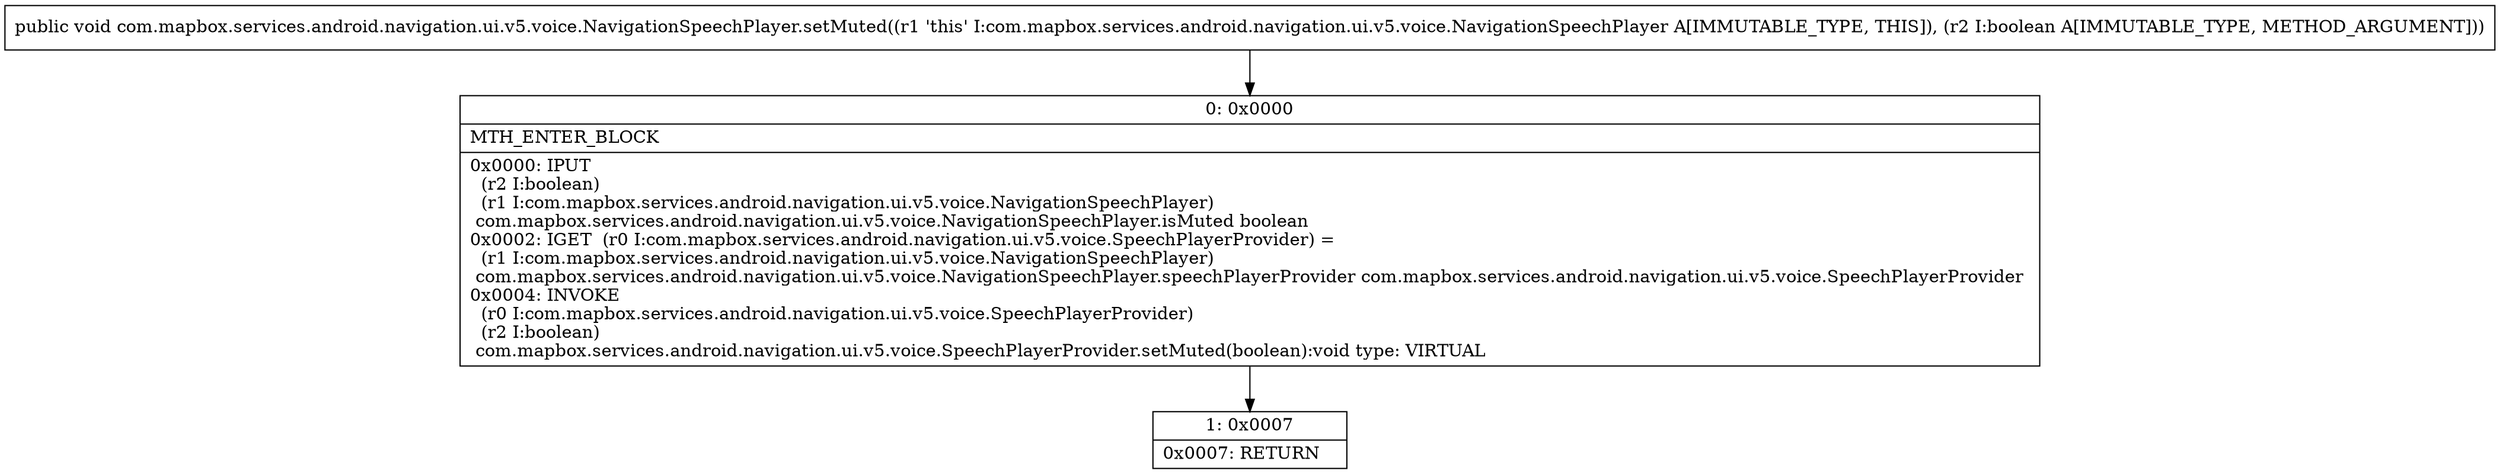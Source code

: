 digraph "CFG forcom.mapbox.services.android.navigation.ui.v5.voice.NavigationSpeechPlayer.setMuted(Z)V" {
Node_0 [shape=record,label="{0\:\ 0x0000|MTH_ENTER_BLOCK\l|0x0000: IPUT  \l  (r2 I:boolean)\l  (r1 I:com.mapbox.services.android.navigation.ui.v5.voice.NavigationSpeechPlayer)\l com.mapbox.services.android.navigation.ui.v5.voice.NavigationSpeechPlayer.isMuted boolean \l0x0002: IGET  (r0 I:com.mapbox.services.android.navigation.ui.v5.voice.SpeechPlayerProvider) = \l  (r1 I:com.mapbox.services.android.navigation.ui.v5.voice.NavigationSpeechPlayer)\l com.mapbox.services.android.navigation.ui.v5.voice.NavigationSpeechPlayer.speechPlayerProvider com.mapbox.services.android.navigation.ui.v5.voice.SpeechPlayerProvider \l0x0004: INVOKE  \l  (r0 I:com.mapbox.services.android.navigation.ui.v5.voice.SpeechPlayerProvider)\l  (r2 I:boolean)\l com.mapbox.services.android.navigation.ui.v5.voice.SpeechPlayerProvider.setMuted(boolean):void type: VIRTUAL \l}"];
Node_1 [shape=record,label="{1\:\ 0x0007|0x0007: RETURN   \l}"];
MethodNode[shape=record,label="{public void com.mapbox.services.android.navigation.ui.v5.voice.NavigationSpeechPlayer.setMuted((r1 'this' I:com.mapbox.services.android.navigation.ui.v5.voice.NavigationSpeechPlayer A[IMMUTABLE_TYPE, THIS]), (r2 I:boolean A[IMMUTABLE_TYPE, METHOD_ARGUMENT])) }"];
MethodNode -> Node_0;
Node_0 -> Node_1;
}

